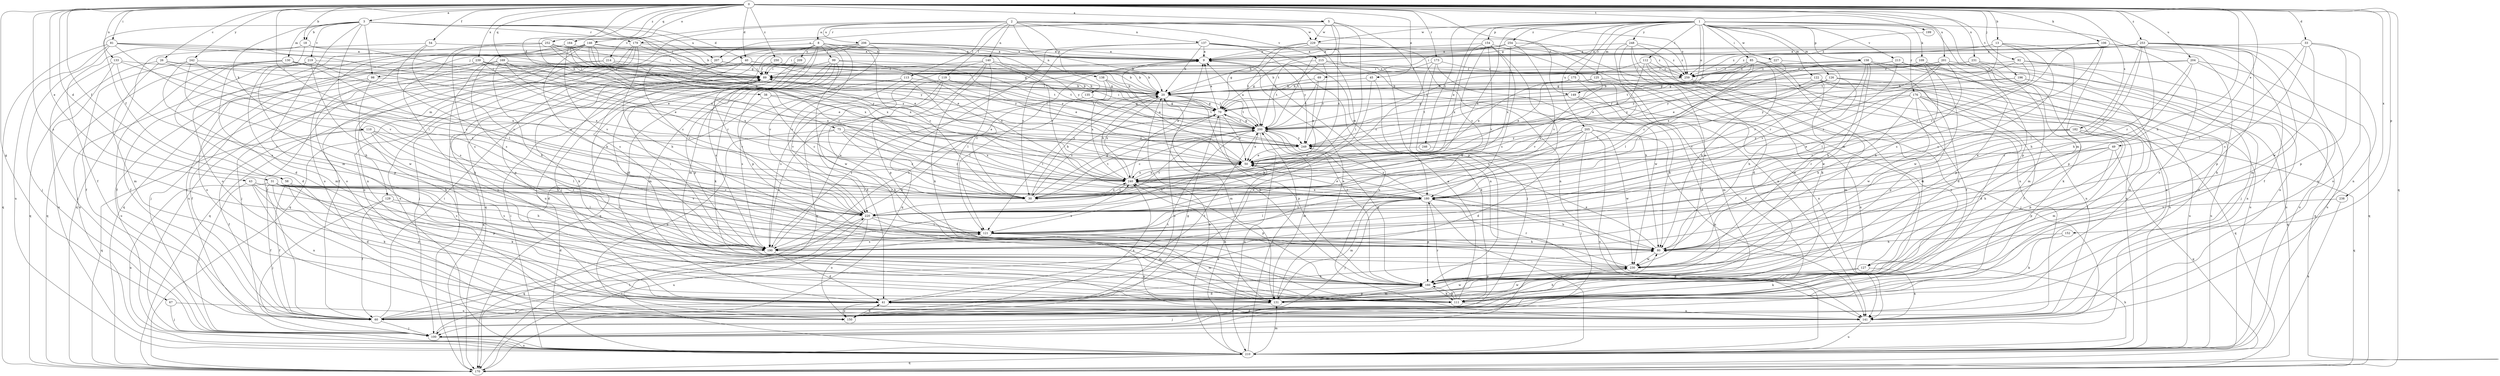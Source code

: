 strict digraph  {
0;
1;
2;
3;
5;
8;
9;
13;
18;
20;
26;
30;
31;
33;
38;
40;
41;
43;
45;
49;
50;
54;
58;
60;
67;
69;
70;
75;
80;
81;
85;
89;
92;
98;
99;
100;
106;
109;
110;
111;
112;
113;
119;
121;
122;
125;
126;
127;
129;
130;
131;
133;
135;
137;
138;
140;
141;
146;
149;
150;
152;
154;
158;
160;
164;
169;
170;
173;
175;
176;
179;
180;
182;
190;
196;
199;
200;
201;
204;
205;
206;
207;
209;
210;
213;
214;
215;
219;
220;
227;
229;
230;
231;
238;
239;
240;
242;
246;
248;
249;
250;
252;
253;
254;
259;
0 -> 3  [label=a];
0 -> 5  [label=a];
0 -> 13  [label=b];
0 -> 18  [label=b];
0 -> 26  [label=c];
0 -> 30  [label=c];
0 -> 31  [label=d];
0 -> 33  [label=d];
0 -> 38  [label=d];
0 -> 40  [label=d];
0 -> 43  [label=e];
0 -> 45  [label=e];
0 -> 49  [label=e];
0 -> 54  [label=f];
0 -> 58  [label=f];
0 -> 67  [label=g];
0 -> 75  [label=h];
0 -> 80  [label=h];
0 -> 81  [label=i];
0 -> 92  [label=j];
0 -> 106  [label=k];
0 -> 133  [label=n];
0 -> 146  [label=o];
0 -> 149  [label=o];
0 -> 152  [label=p];
0 -> 164  [label=q];
0 -> 169  [label=q];
0 -> 170  [label=q];
0 -> 173  [label=r];
0 -> 182  [label=s];
0 -> 190  [label=s];
0 -> 196  [label=t];
0 -> 199  [label=t];
0 -> 201  [label=u];
0 -> 204  [label=u];
0 -> 231  [label=x];
0 -> 238  [label=x];
0 -> 239  [label=x];
0 -> 242  [label=y];
0 -> 250  [label=z];
0 -> 252  [label=z];
0 -> 253  [label=z];
1 -> 50  [label=e];
1 -> 69  [label=g];
1 -> 85  [label=i];
1 -> 109  [label=k];
1 -> 112  [label=l];
1 -> 122  [label=m];
1 -> 125  [label=m];
1 -> 126  [label=m];
1 -> 127  [label=m];
1 -> 149  [label=o];
1 -> 150  [label=o];
1 -> 154  [label=p];
1 -> 158  [label=p];
1 -> 160  [label=p];
1 -> 175  [label=r];
1 -> 176  [label=r];
1 -> 200  [label=t];
1 -> 205  [label=u];
1 -> 213  [label=v];
1 -> 227  [label=w];
1 -> 229  [label=w];
1 -> 240  [label=x];
1 -> 246  [label=y];
1 -> 248  [label=y];
1 -> 254  [label=z];
2 -> 8  [label=a];
2 -> 113  [label=l];
2 -> 119  [label=l];
2 -> 127  [label=m];
2 -> 129  [label=m];
2 -> 135  [label=n];
2 -> 137  [label=n];
2 -> 138  [label=n];
2 -> 140  [label=n];
2 -> 206  [label=u];
2 -> 214  [label=v];
2 -> 215  [label=v];
2 -> 229  [label=w];
2 -> 259  [label=z];
3 -> 18  [label=b];
3 -> 20  [label=b];
3 -> 40  [label=d];
3 -> 58  [label=f];
3 -> 70  [label=g];
3 -> 89  [label=i];
3 -> 98  [label=j];
3 -> 110  [label=k];
3 -> 121  [label=l];
3 -> 130  [label=m];
3 -> 131  [label=m];
3 -> 179  [label=r];
3 -> 207  [label=u];
3 -> 219  [label=v];
5 -> 121  [label=l];
5 -> 160  [label=p];
5 -> 179  [label=r];
5 -> 200  [label=t];
5 -> 207  [label=u];
5 -> 229  [label=w];
5 -> 240  [label=x];
8 -> 30  [label=c];
8 -> 41  [label=d];
8 -> 98  [label=j];
8 -> 99  [label=j];
8 -> 131  [label=m];
8 -> 160  [label=p];
8 -> 170  [label=q];
8 -> 180  [label=r];
8 -> 209  [label=u];
8 -> 210  [label=u];
8 -> 220  [label=v];
9 -> 89  [label=i];
9 -> 141  [label=n];
13 -> 9  [label=a];
13 -> 80  [label=h];
13 -> 180  [label=r];
13 -> 190  [label=s];
13 -> 200  [label=t];
13 -> 259  [label=z];
18 -> 9  [label=a];
18 -> 41  [label=d];
18 -> 50  [label=e];
18 -> 60  [label=f];
20 -> 70  [label=g];
20 -> 80  [label=h];
20 -> 89  [label=i];
20 -> 121  [label=l];
20 -> 131  [label=m];
20 -> 190  [label=s];
20 -> 200  [label=t];
20 -> 240  [label=x];
26 -> 30  [label=c];
26 -> 89  [label=i];
26 -> 131  [label=m];
26 -> 170  [label=q];
26 -> 249  [label=y];
30 -> 20  [label=b];
30 -> 70  [label=g];
30 -> 200  [label=t];
30 -> 240  [label=x];
31 -> 30  [label=c];
31 -> 41  [label=d];
31 -> 60  [label=f];
31 -> 80  [label=h];
31 -> 121  [label=l];
31 -> 160  [label=p];
31 -> 180  [label=r];
31 -> 190  [label=s];
31 -> 210  [label=u];
33 -> 9  [label=a];
33 -> 121  [label=l];
33 -> 150  [label=o];
33 -> 160  [label=p];
33 -> 190  [label=s];
33 -> 230  [label=w];
38 -> 30  [label=c];
38 -> 41  [label=d];
38 -> 50  [label=e];
38 -> 70  [label=g];
40 -> 50  [label=e];
40 -> 89  [label=i];
40 -> 100  [label=j];
40 -> 111  [label=k];
40 -> 160  [label=p];
40 -> 200  [label=t];
40 -> 249  [label=y];
41 -> 60  [label=f];
41 -> 80  [label=h];
41 -> 89  [label=i];
41 -> 141  [label=n];
41 -> 150  [label=o];
41 -> 200  [label=t];
41 -> 230  [label=w];
43 -> 30  [label=c];
43 -> 100  [label=j];
43 -> 111  [label=k];
43 -> 141  [label=n];
43 -> 190  [label=s];
43 -> 220  [label=v];
45 -> 20  [label=b];
45 -> 41  [label=d];
45 -> 111  [label=k];
49 -> 50  [label=e];
49 -> 80  [label=h];
49 -> 160  [label=p];
49 -> 170  [label=q];
49 -> 220  [label=v];
50 -> 9  [label=a];
50 -> 220  [label=v];
50 -> 240  [label=x];
54 -> 9  [label=a];
54 -> 121  [label=l];
54 -> 170  [label=q];
54 -> 220  [label=v];
58 -> 41  [label=d];
58 -> 60  [label=f];
58 -> 111  [label=k];
58 -> 180  [label=r];
60 -> 9  [label=a];
60 -> 80  [label=h];
60 -> 89  [label=i];
60 -> 100  [label=j];
60 -> 200  [label=t];
67 -> 100  [label=j];
67 -> 141  [label=n];
69 -> 20  [label=b];
69 -> 50  [label=e];
69 -> 200  [label=t];
70 -> 9  [label=a];
70 -> 30  [label=c];
70 -> 50  [label=e];
70 -> 89  [label=i];
70 -> 150  [label=o];
70 -> 160  [label=p];
70 -> 200  [label=t];
75 -> 30  [label=c];
75 -> 150  [label=o];
75 -> 180  [label=r];
75 -> 190  [label=s];
75 -> 240  [label=x];
75 -> 249  [label=y];
80 -> 50  [label=e];
80 -> 230  [label=w];
81 -> 9  [label=a];
81 -> 50  [label=e];
81 -> 100  [label=j];
81 -> 170  [label=q];
81 -> 200  [label=t];
81 -> 210  [label=u];
81 -> 220  [label=v];
85 -> 60  [label=f];
85 -> 70  [label=g];
85 -> 80  [label=h];
85 -> 89  [label=i];
85 -> 111  [label=k];
85 -> 121  [label=l];
85 -> 200  [label=t];
85 -> 249  [label=y];
89 -> 20  [label=b];
89 -> 170  [label=q];
89 -> 220  [label=v];
92 -> 70  [label=g];
92 -> 141  [label=n];
92 -> 180  [label=r];
92 -> 210  [label=u];
92 -> 259  [label=z];
98 -> 20  [label=b];
98 -> 60  [label=f];
98 -> 111  [label=k];
98 -> 210  [label=u];
99 -> 70  [label=g];
99 -> 89  [label=i];
99 -> 111  [label=k];
99 -> 131  [label=m];
99 -> 160  [label=p];
99 -> 230  [label=w];
99 -> 240  [label=x];
100 -> 121  [label=l];
100 -> 210  [label=u];
106 -> 9  [label=a];
106 -> 60  [label=f];
106 -> 111  [label=k];
106 -> 160  [label=p];
106 -> 180  [label=r];
106 -> 190  [label=s];
109 -> 80  [label=h];
109 -> 89  [label=i];
109 -> 160  [label=p];
109 -> 230  [label=w];
110 -> 60  [label=f];
110 -> 80  [label=h];
110 -> 121  [label=l];
110 -> 170  [label=q];
110 -> 190  [label=s];
110 -> 249  [label=y];
111 -> 9  [label=a];
111 -> 141  [label=n];
111 -> 160  [label=p];
111 -> 180  [label=r];
112 -> 50  [label=e];
112 -> 150  [label=o];
112 -> 200  [label=t];
112 -> 210  [label=u];
112 -> 259  [label=z];
113 -> 20  [label=b];
113 -> 30  [label=c];
113 -> 190  [label=s];
113 -> 220  [label=v];
119 -> 20  [label=b];
119 -> 41  [label=d];
119 -> 111  [label=k];
119 -> 190  [label=s];
119 -> 200  [label=t];
121 -> 80  [label=h];
121 -> 131  [label=m];
121 -> 141  [label=n];
121 -> 190  [label=s];
122 -> 20  [label=b];
122 -> 60  [label=f];
122 -> 141  [label=n];
122 -> 210  [label=u];
122 -> 230  [label=w];
122 -> 249  [label=y];
125 -> 20  [label=b];
125 -> 50  [label=e];
125 -> 100  [label=j];
125 -> 141  [label=n];
125 -> 220  [label=v];
126 -> 20  [label=b];
126 -> 30  [label=c];
126 -> 80  [label=h];
126 -> 170  [label=q];
126 -> 210  [label=u];
126 -> 220  [label=v];
127 -> 111  [label=k];
127 -> 141  [label=n];
127 -> 160  [label=p];
129 -> 41  [label=d];
129 -> 60  [label=f];
129 -> 100  [label=j];
129 -> 220  [label=v];
130 -> 30  [label=c];
130 -> 41  [label=d];
130 -> 50  [label=e];
130 -> 60  [label=f];
130 -> 89  [label=i];
130 -> 170  [label=q];
131 -> 9  [label=a];
131 -> 100  [label=j];
131 -> 160  [label=p];
131 -> 230  [label=w];
131 -> 240  [label=x];
133 -> 89  [label=i];
133 -> 100  [label=j];
133 -> 121  [label=l];
133 -> 210  [label=u];
133 -> 220  [label=v];
135 -> 70  [label=g];
135 -> 190  [label=s];
135 -> 200  [label=t];
137 -> 9  [label=a];
137 -> 20  [label=b];
137 -> 30  [label=c];
137 -> 141  [label=n];
137 -> 170  [label=q];
137 -> 180  [label=r];
137 -> 249  [label=y];
137 -> 259  [label=z];
138 -> 20  [label=b];
138 -> 121  [label=l];
138 -> 200  [label=t];
138 -> 240  [label=x];
140 -> 20  [label=b];
140 -> 89  [label=i];
140 -> 111  [label=k];
140 -> 121  [label=l];
140 -> 160  [label=p];
140 -> 170  [label=q];
140 -> 200  [label=t];
141 -> 41  [label=d];
141 -> 210  [label=u];
146 -> 9  [label=a];
146 -> 50  [label=e];
146 -> 70  [label=g];
146 -> 80  [label=h];
146 -> 100  [label=j];
146 -> 150  [label=o];
146 -> 170  [label=q];
146 -> 180  [label=r];
146 -> 190  [label=s];
146 -> 240  [label=x];
149 -> 70  [label=g];
149 -> 80  [label=h];
149 -> 141  [label=n];
149 -> 200  [label=t];
150 -> 41  [label=d];
150 -> 70  [label=g];
150 -> 240  [label=x];
152 -> 80  [label=h];
152 -> 111  [label=k];
154 -> 9  [label=a];
154 -> 30  [label=c];
154 -> 141  [label=n];
154 -> 180  [label=r];
154 -> 190  [label=s];
154 -> 220  [label=v];
154 -> 240  [label=x];
158 -> 41  [label=d];
158 -> 80  [label=h];
158 -> 89  [label=i];
158 -> 210  [label=u];
158 -> 220  [label=v];
158 -> 230  [label=w];
158 -> 249  [label=y];
160 -> 20  [label=b];
160 -> 41  [label=d];
160 -> 111  [label=k];
160 -> 131  [label=m];
160 -> 200  [label=t];
164 -> 9  [label=a];
164 -> 50  [label=e];
164 -> 150  [label=o];
164 -> 220  [label=v];
164 -> 240  [label=x];
169 -> 30  [label=c];
169 -> 80  [label=h];
169 -> 89  [label=i];
169 -> 100  [label=j];
169 -> 180  [label=r];
169 -> 190  [label=s];
169 -> 240  [label=x];
170 -> 89  [label=i];
170 -> 220  [label=v];
173 -> 20  [label=b];
173 -> 30  [label=c];
173 -> 100  [label=j];
173 -> 230  [label=w];
173 -> 259  [label=z];
175 -> 20  [label=b];
175 -> 41  [label=d];
175 -> 50  [label=e];
175 -> 60  [label=f];
175 -> 131  [label=m];
176 -> 41  [label=d];
176 -> 60  [label=f];
176 -> 70  [label=g];
176 -> 80  [label=h];
176 -> 160  [label=p];
176 -> 170  [label=q];
176 -> 230  [label=w];
176 -> 240  [label=x];
179 -> 9  [label=a];
179 -> 30  [label=c];
179 -> 60  [label=f];
179 -> 80  [label=h];
179 -> 141  [label=n];
179 -> 210  [label=u];
180 -> 50  [label=e];
180 -> 80  [label=h];
180 -> 100  [label=j];
180 -> 121  [label=l];
180 -> 131  [label=m];
180 -> 160  [label=p];
180 -> 210  [label=u];
180 -> 220  [label=v];
180 -> 240  [label=x];
180 -> 249  [label=y];
182 -> 50  [label=e];
182 -> 131  [label=m];
182 -> 160  [label=p];
182 -> 170  [label=q];
182 -> 180  [label=r];
182 -> 249  [label=y];
190 -> 9  [label=a];
190 -> 41  [label=d];
190 -> 89  [label=i];
190 -> 240  [label=x];
196 -> 20  [label=b];
196 -> 131  [label=m];
196 -> 141  [label=n];
196 -> 249  [label=y];
199 -> 259  [label=z];
200 -> 9  [label=a];
200 -> 30  [label=c];
200 -> 50  [label=e];
200 -> 70  [label=g];
200 -> 89  [label=i];
200 -> 131  [label=m];
200 -> 160  [label=p];
200 -> 210  [label=u];
200 -> 220  [label=v];
200 -> 249  [label=y];
201 -> 121  [label=l];
201 -> 131  [label=m];
201 -> 150  [label=o];
201 -> 190  [label=s];
201 -> 240  [label=x];
201 -> 249  [label=y];
201 -> 259  [label=z];
204 -> 89  [label=i];
204 -> 170  [label=q];
204 -> 180  [label=r];
204 -> 190  [label=s];
204 -> 210  [label=u];
204 -> 259  [label=z];
205 -> 30  [label=c];
205 -> 41  [label=d];
205 -> 100  [label=j];
205 -> 141  [label=n];
205 -> 210  [label=u];
205 -> 230  [label=w];
205 -> 240  [label=x];
205 -> 249  [label=y];
206 -> 9  [label=a];
206 -> 20  [label=b];
206 -> 170  [label=q];
206 -> 190  [label=s];
206 -> 210  [label=u];
206 -> 220  [label=v];
206 -> 249  [label=y];
207 -> 20  [label=b];
207 -> 150  [label=o];
207 -> 170  [label=q];
207 -> 220  [label=v];
207 -> 259  [label=z];
209 -> 89  [label=i];
209 -> 170  [label=q];
209 -> 190  [label=s];
210 -> 20  [label=b];
210 -> 50  [label=e];
210 -> 80  [label=h];
210 -> 89  [label=i];
210 -> 131  [label=m];
210 -> 170  [label=q];
210 -> 200  [label=t];
213 -> 50  [label=e];
213 -> 89  [label=i];
213 -> 100  [label=j];
213 -> 141  [label=n];
213 -> 170  [label=q];
213 -> 180  [label=r];
214 -> 60  [label=f];
214 -> 89  [label=i];
214 -> 100  [label=j];
214 -> 249  [label=y];
215 -> 70  [label=g];
215 -> 80  [label=h];
215 -> 200  [label=t];
215 -> 249  [label=y];
215 -> 259  [label=z];
219 -> 131  [label=m];
219 -> 160  [label=p];
219 -> 210  [label=u];
219 -> 230  [label=w];
219 -> 240  [label=x];
219 -> 259  [label=z];
220 -> 121  [label=l];
220 -> 131  [label=m];
220 -> 150  [label=o];
220 -> 170  [label=q];
220 -> 210  [label=u];
227 -> 30  [label=c];
227 -> 180  [label=r];
227 -> 259  [label=z];
229 -> 9  [label=a];
229 -> 30  [label=c];
229 -> 70  [label=g];
229 -> 141  [label=n];
229 -> 200  [label=t];
230 -> 89  [label=i];
230 -> 160  [label=p];
230 -> 180  [label=r];
231 -> 70  [label=g];
231 -> 111  [label=k];
231 -> 210  [label=u];
231 -> 259  [label=z];
238 -> 210  [label=u];
238 -> 220  [label=v];
239 -> 50  [label=e];
239 -> 60  [label=f];
239 -> 89  [label=i];
239 -> 150  [label=o];
239 -> 240  [label=x];
239 -> 249  [label=y];
240 -> 9  [label=a];
240 -> 20  [label=b];
240 -> 30  [label=c];
240 -> 50  [label=e];
240 -> 160  [label=p];
240 -> 180  [label=r];
242 -> 60  [label=f];
242 -> 80  [label=h];
242 -> 89  [label=i];
242 -> 190  [label=s];
242 -> 240  [label=x];
246 -> 50  [label=e];
246 -> 100  [label=j];
248 -> 9  [label=a];
248 -> 41  [label=d];
248 -> 111  [label=k];
248 -> 121  [label=l];
248 -> 210  [label=u];
248 -> 230  [label=w];
248 -> 259  [label=z];
249 -> 50  [label=e];
250 -> 20  [label=b];
250 -> 89  [label=i];
252 -> 9  [label=a];
252 -> 89  [label=i];
252 -> 111  [label=k];
252 -> 150  [label=o];
252 -> 190  [label=s];
252 -> 240  [label=x];
252 -> 249  [label=y];
253 -> 9  [label=a];
253 -> 80  [label=h];
253 -> 89  [label=i];
253 -> 121  [label=l];
253 -> 131  [label=m];
253 -> 141  [label=n];
253 -> 150  [label=o];
253 -> 160  [label=p];
253 -> 180  [label=r];
253 -> 259  [label=z];
254 -> 9  [label=a];
254 -> 20  [label=b];
254 -> 89  [label=i];
254 -> 141  [label=n];
254 -> 200  [label=t];
254 -> 220  [label=v];
254 -> 240  [label=x];
254 -> 259  [label=z];
259 -> 20  [label=b];
259 -> 131  [label=m];
}
